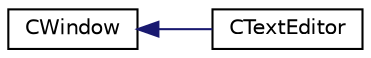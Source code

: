 digraph "Graphical Class Hierarchy"
{
 // LATEX_PDF_SIZE
  edge [fontname="Helvetica",fontsize="10",labelfontname="Helvetica",labelfontsize="10"];
  node [fontname="Helvetica",fontsize="10",shape=record];
  rankdir="LR";
  Node0 [label="CWindow",height=0.2,width=0.4,color="black", fillcolor="white", style="filled",URL="$classCWindow.html",tooltip="This class is used for Text Editor. It's the main window and it's functions. Also handles the ncurses..."];
  Node0 -> Node1 [dir="back",color="midnightblue",fontsize="10",style="solid",fontname="Helvetica"];
  Node1 [label="CTextEditor",height=0.2,width=0.4,color="black", fillcolor="white", style="filled",URL="$classCTextEditor.html",tooltip="This class is a Text Editor with all its functions."];
}
